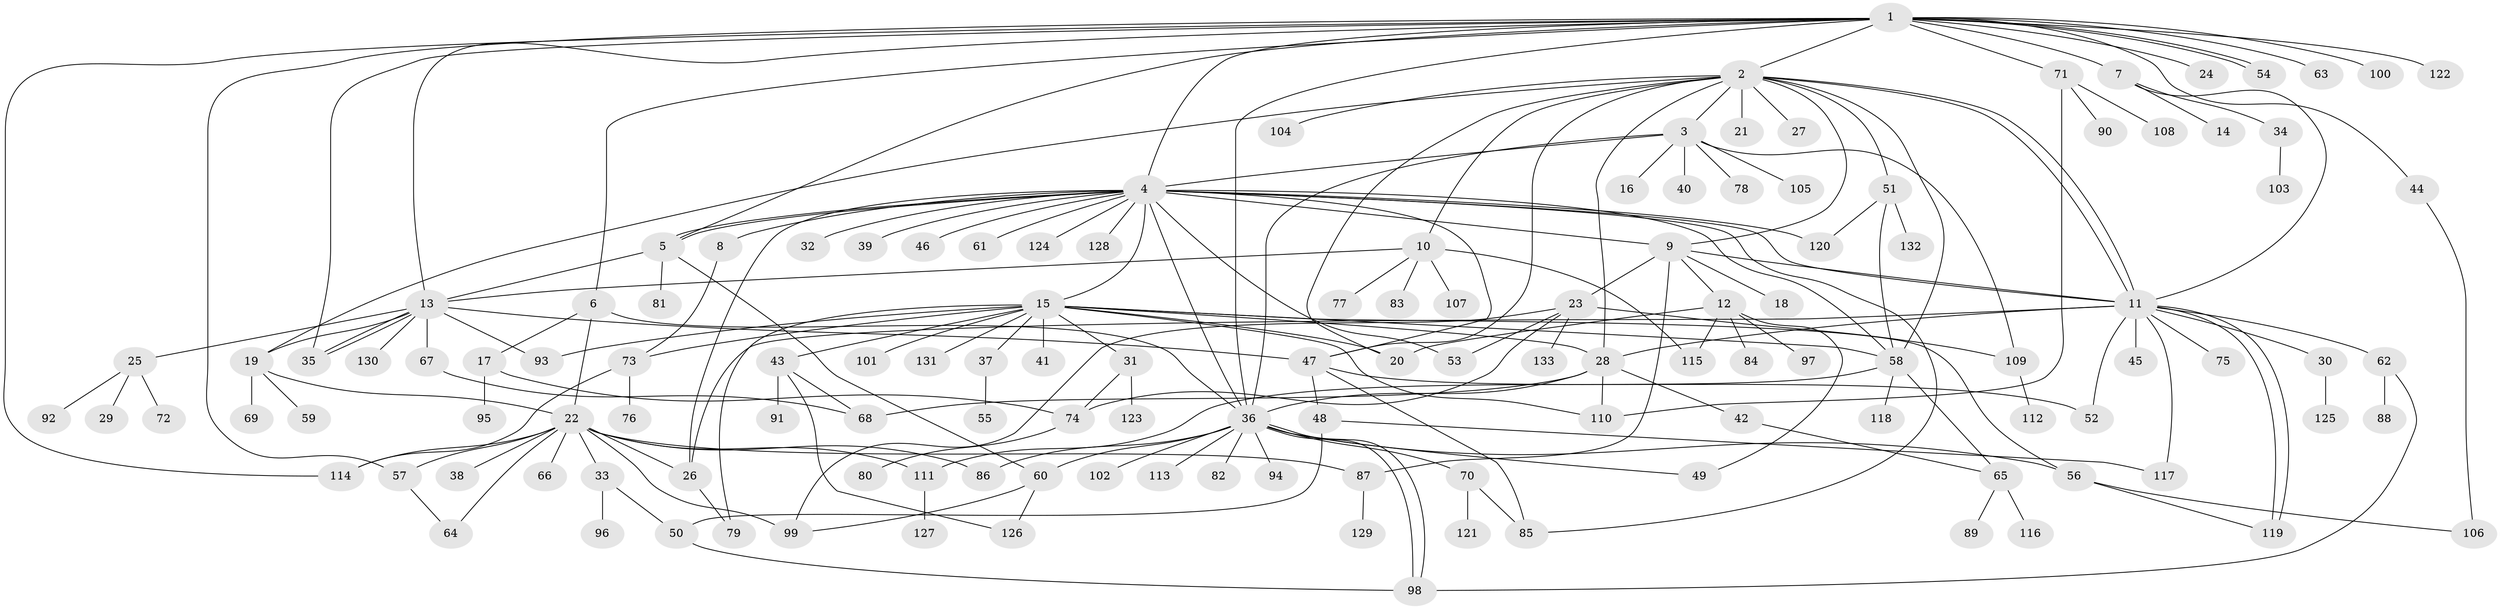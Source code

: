 // Generated by graph-tools (version 1.1) at 2025/14/03/09/25 04:14:25]
// undirected, 133 vertices, 200 edges
graph export_dot {
graph [start="1"]
  node [color=gray90,style=filled];
  1;
  2;
  3;
  4;
  5;
  6;
  7;
  8;
  9;
  10;
  11;
  12;
  13;
  14;
  15;
  16;
  17;
  18;
  19;
  20;
  21;
  22;
  23;
  24;
  25;
  26;
  27;
  28;
  29;
  30;
  31;
  32;
  33;
  34;
  35;
  36;
  37;
  38;
  39;
  40;
  41;
  42;
  43;
  44;
  45;
  46;
  47;
  48;
  49;
  50;
  51;
  52;
  53;
  54;
  55;
  56;
  57;
  58;
  59;
  60;
  61;
  62;
  63;
  64;
  65;
  66;
  67;
  68;
  69;
  70;
  71;
  72;
  73;
  74;
  75;
  76;
  77;
  78;
  79;
  80;
  81;
  82;
  83;
  84;
  85;
  86;
  87;
  88;
  89;
  90;
  91;
  92;
  93;
  94;
  95;
  96;
  97;
  98;
  99;
  100;
  101;
  102;
  103;
  104;
  105;
  106;
  107;
  108;
  109;
  110;
  111;
  112;
  113;
  114;
  115;
  116;
  117;
  118;
  119;
  120;
  121;
  122;
  123;
  124;
  125;
  126;
  127;
  128;
  129;
  130;
  131;
  132;
  133;
  1 -- 2;
  1 -- 4;
  1 -- 5;
  1 -- 6;
  1 -- 7;
  1 -- 13;
  1 -- 24;
  1 -- 35;
  1 -- 36;
  1 -- 44;
  1 -- 54;
  1 -- 54;
  1 -- 57;
  1 -- 63;
  1 -- 71;
  1 -- 100;
  1 -- 114;
  1 -- 122;
  2 -- 3;
  2 -- 9;
  2 -- 10;
  2 -- 11;
  2 -- 11;
  2 -- 19;
  2 -- 20;
  2 -- 21;
  2 -- 27;
  2 -- 28;
  2 -- 47;
  2 -- 51;
  2 -- 58;
  2 -- 104;
  3 -- 4;
  3 -- 16;
  3 -- 36;
  3 -- 40;
  3 -- 78;
  3 -- 105;
  3 -- 109;
  4 -- 5;
  4 -- 5;
  4 -- 8;
  4 -- 9;
  4 -- 11;
  4 -- 15;
  4 -- 26;
  4 -- 32;
  4 -- 36;
  4 -- 39;
  4 -- 46;
  4 -- 47;
  4 -- 53;
  4 -- 58;
  4 -- 61;
  4 -- 85;
  4 -- 120;
  4 -- 124;
  4 -- 128;
  5 -- 13;
  5 -- 60;
  5 -- 81;
  6 -- 17;
  6 -- 22;
  6 -- 36;
  7 -- 11;
  7 -- 14;
  7 -- 34;
  8 -- 73;
  9 -- 11;
  9 -- 12;
  9 -- 18;
  9 -- 23;
  9 -- 87;
  10 -- 13;
  10 -- 77;
  10 -- 83;
  10 -- 107;
  10 -- 115;
  11 -- 26;
  11 -- 28;
  11 -- 30;
  11 -- 45;
  11 -- 52;
  11 -- 62;
  11 -- 75;
  11 -- 117;
  11 -- 119;
  11 -- 119;
  12 -- 20;
  12 -- 49;
  12 -- 84;
  12 -- 97;
  12 -- 115;
  13 -- 19;
  13 -- 25;
  13 -- 35;
  13 -- 35;
  13 -- 47;
  13 -- 67;
  13 -- 93;
  13 -- 130;
  15 -- 20;
  15 -- 28;
  15 -- 31;
  15 -- 37;
  15 -- 41;
  15 -- 43;
  15 -- 56;
  15 -- 58;
  15 -- 73;
  15 -- 79;
  15 -- 93;
  15 -- 101;
  15 -- 110;
  15 -- 131;
  17 -- 74;
  17 -- 95;
  19 -- 22;
  19 -- 59;
  19 -- 69;
  22 -- 26;
  22 -- 33;
  22 -- 38;
  22 -- 57;
  22 -- 64;
  22 -- 66;
  22 -- 86;
  22 -- 87;
  22 -- 99;
  22 -- 111;
  22 -- 114;
  23 -- 53;
  23 -- 74;
  23 -- 99;
  23 -- 109;
  23 -- 133;
  25 -- 29;
  25 -- 72;
  25 -- 92;
  26 -- 79;
  28 -- 36;
  28 -- 42;
  28 -- 68;
  28 -- 110;
  30 -- 125;
  31 -- 74;
  31 -- 123;
  33 -- 50;
  33 -- 96;
  34 -- 103;
  36 -- 49;
  36 -- 56;
  36 -- 60;
  36 -- 70;
  36 -- 82;
  36 -- 86;
  36 -- 94;
  36 -- 98;
  36 -- 98;
  36 -- 102;
  36 -- 113;
  37 -- 55;
  42 -- 65;
  43 -- 68;
  43 -- 91;
  43 -- 126;
  44 -- 106;
  47 -- 48;
  47 -- 52;
  47 -- 85;
  48 -- 50;
  48 -- 117;
  50 -- 98;
  51 -- 58;
  51 -- 120;
  51 -- 132;
  56 -- 106;
  56 -- 119;
  57 -- 64;
  58 -- 65;
  58 -- 111;
  58 -- 118;
  60 -- 99;
  60 -- 126;
  62 -- 88;
  62 -- 98;
  65 -- 89;
  65 -- 116;
  67 -- 68;
  70 -- 85;
  70 -- 121;
  71 -- 90;
  71 -- 108;
  71 -- 110;
  73 -- 76;
  73 -- 114;
  74 -- 80;
  87 -- 129;
  109 -- 112;
  111 -- 127;
}
